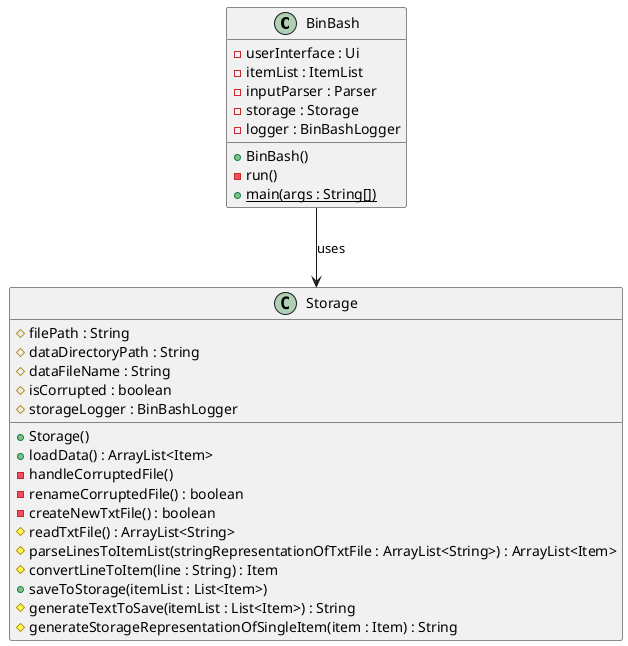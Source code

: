 @startuml
class BinBash {

    - userInterface : Ui
    - itemList : ItemList
    - inputParser : Parser
    - storage : Storage
    - logger : BinBashLogger

    + {method} BinBash()
    - {method} run()
    + {static} main(args : String[])

}

class Storage {

    # filePath : String
    # dataDirectoryPath : String
    # dataFileName : String
    # isCorrupted : boolean
    # storageLogger : BinBashLogger

    + {method} Storage()
    + {method} loadData() : ArrayList<Item>
    - {method} handleCorruptedFile()
    - {method} renameCorruptedFile() : boolean
    - {method} createNewTxtFile() : boolean
    # {method} readTxtFile() : ArrayList<String>
    # {method} parseLinesToItemList(stringRepresentationOfTxtFile : ArrayList<String>) : ArrayList<Item>
    # {method} convertLineToItem(line : String) : Item
    + {method} saveToStorage(itemList : List<Item>)
    # {method} generateTextToSave(itemList : List<Item>) : String
    # {method} generateStorageRepresentationOfSingleItem(item : Item) : String

}

BinBash --> Storage : uses
@enduml
